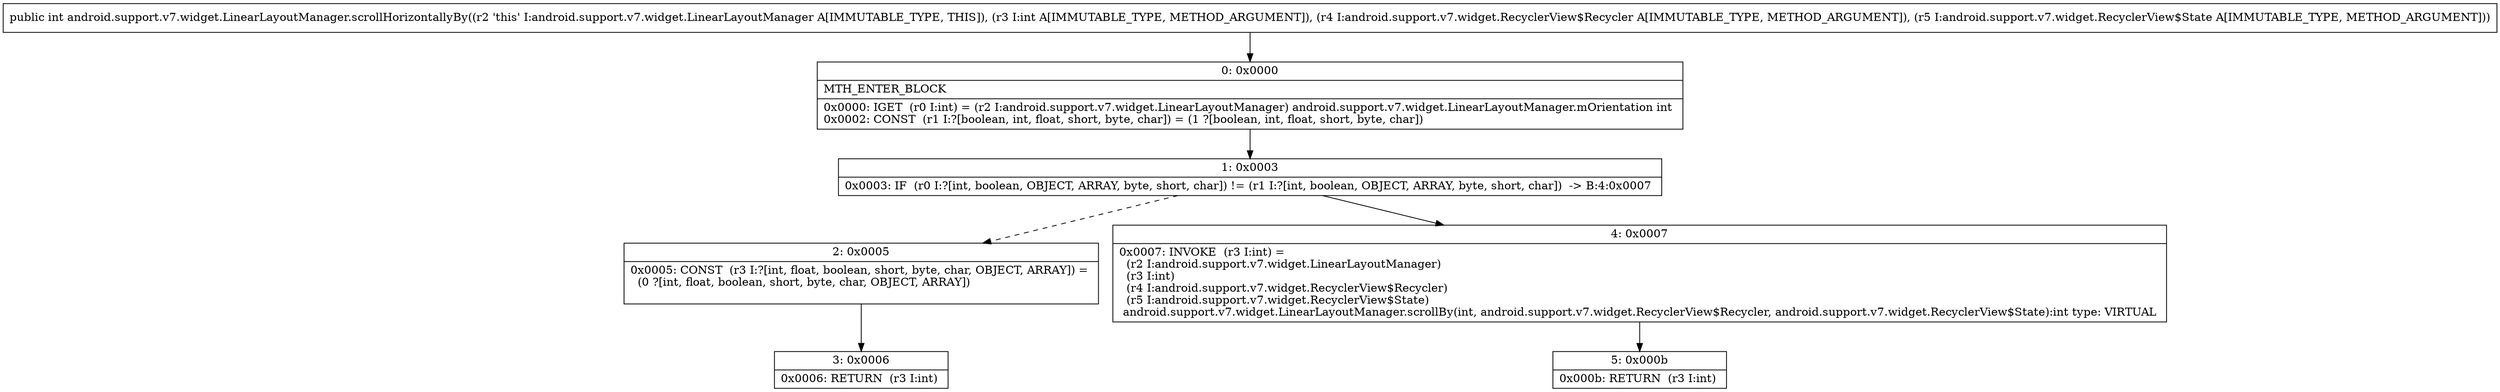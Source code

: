 digraph "CFG forandroid.support.v7.widget.LinearLayoutManager.scrollHorizontallyBy(ILandroid\/support\/v7\/widget\/RecyclerView$Recycler;Landroid\/support\/v7\/widget\/RecyclerView$State;)I" {
Node_0 [shape=record,label="{0\:\ 0x0000|MTH_ENTER_BLOCK\l|0x0000: IGET  (r0 I:int) = (r2 I:android.support.v7.widget.LinearLayoutManager) android.support.v7.widget.LinearLayoutManager.mOrientation int \l0x0002: CONST  (r1 I:?[boolean, int, float, short, byte, char]) = (1 ?[boolean, int, float, short, byte, char]) \l}"];
Node_1 [shape=record,label="{1\:\ 0x0003|0x0003: IF  (r0 I:?[int, boolean, OBJECT, ARRAY, byte, short, char]) != (r1 I:?[int, boolean, OBJECT, ARRAY, byte, short, char])  \-\> B:4:0x0007 \l}"];
Node_2 [shape=record,label="{2\:\ 0x0005|0x0005: CONST  (r3 I:?[int, float, boolean, short, byte, char, OBJECT, ARRAY]) = \l  (0 ?[int, float, boolean, short, byte, char, OBJECT, ARRAY])\l \l}"];
Node_3 [shape=record,label="{3\:\ 0x0006|0x0006: RETURN  (r3 I:int) \l}"];
Node_4 [shape=record,label="{4\:\ 0x0007|0x0007: INVOKE  (r3 I:int) = \l  (r2 I:android.support.v7.widget.LinearLayoutManager)\l  (r3 I:int)\l  (r4 I:android.support.v7.widget.RecyclerView$Recycler)\l  (r5 I:android.support.v7.widget.RecyclerView$State)\l android.support.v7.widget.LinearLayoutManager.scrollBy(int, android.support.v7.widget.RecyclerView$Recycler, android.support.v7.widget.RecyclerView$State):int type: VIRTUAL \l}"];
Node_5 [shape=record,label="{5\:\ 0x000b|0x000b: RETURN  (r3 I:int) \l}"];
MethodNode[shape=record,label="{public int android.support.v7.widget.LinearLayoutManager.scrollHorizontallyBy((r2 'this' I:android.support.v7.widget.LinearLayoutManager A[IMMUTABLE_TYPE, THIS]), (r3 I:int A[IMMUTABLE_TYPE, METHOD_ARGUMENT]), (r4 I:android.support.v7.widget.RecyclerView$Recycler A[IMMUTABLE_TYPE, METHOD_ARGUMENT]), (r5 I:android.support.v7.widget.RecyclerView$State A[IMMUTABLE_TYPE, METHOD_ARGUMENT])) }"];
MethodNode -> Node_0;
Node_0 -> Node_1;
Node_1 -> Node_2[style=dashed];
Node_1 -> Node_4;
Node_2 -> Node_3;
Node_4 -> Node_5;
}


